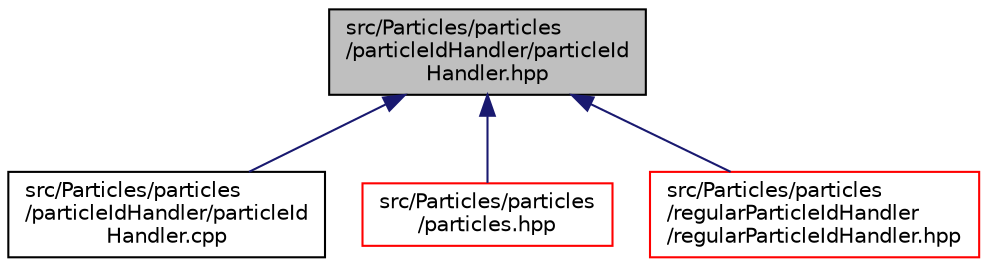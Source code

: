 digraph "src/Particles/particles/particleIdHandler/particleIdHandler.hpp"
{
 // LATEX_PDF_SIZE
  edge [fontname="Helvetica",fontsize="10",labelfontname="Helvetica",labelfontsize="10"];
  node [fontname="Helvetica",fontsize="10",shape=record];
  Node1 [label="src/Particles/particles\l/particleIdHandler/particleId\lHandler.hpp",height=0.2,width=0.4,color="black", fillcolor="grey75", style="filled", fontcolor="black",tooltip=" "];
  Node1 -> Node2 [dir="back",color="midnightblue",fontsize="10",style="solid",fontname="Helvetica"];
  Node2 [label="src/Particles/particles\l/particleIdHandler/particleId\lHandler.cpp",height=0.2,width=0.4,color="black", fillcolor="white", style="filled",URL="$particleIdHandler_8cpp.html",tooltip=" "];
  Node1 -> Node3 [dir="back",color="midnightblue",fontsize="10",style="solid",fontname="Helvetica"];
  Node3 [label="src/Particles/particles\l/particles.hpp",height=0.2,width=0.4,color="red", fillcolor="white", style="filled",URL="$particles_8hpp.html",tooltip=" "];
  Node1 -> Node42 [dir="back",color="midnightblue",fontsize="10",style="solid",fontname="Helvetica"];
  Node42 [label="src/Particles/particles\l/regularParticleIdHandler\l/regularParticleIdHandler.hpp",height=0.2,width=0.4,color="red", fillcolor="white", style="filled",URL="$regularParticleIdHandler_8hpp.html",tooltip=" "];
}
